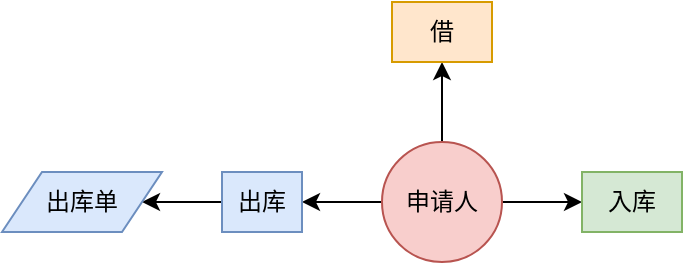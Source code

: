 <mxfile version="15.5.4" type="embed"><diagram id="C5RBs43oDa-KdzZeNtuy" name="出入库流程"><mxGraphModel dx="362" dy="259" grid="1" gridSize="10" guides="1" tooltips="1" connect="1" arrows="1" fold="1" page="1" pageScale="1" pageWidth="1169" pageHeight="1654" math="0" shadow="0"><root><mxCell id="WIyWlLk6GJQsqaUBKTNV-0"/><mxCell id="WIyWlLk6GJQsqaUBKTNV-1" parent="WIyWlLk6GJQsqaUBKTNV-0"/><mxCell id="1" value="" style="edgeStyle=orthogonalEdgeStyle;rounded=0;orthogonalLoop=1;jettySize=auto;html=1;" edge="1" parent="WIyWlLk6GJQsqaUBKTNV-1" source="BxBbRvxjBFWGLJxQWWaA-0" target="BxBbRvxjBFWGLJxQWWaA-5"><mxGeometry relative="1" as="geometry"/></mxCell><mxCell id="3" value="" style="edgeStyle=orthogonalEdgeStyle;rounded=0;orthogonalLoop=1;jettySize=auto;html=1;" edge="1" parent="WIyWlLk6GJQsqaUBKTNV-1" source="BxBbRvxjBFWGLJxQWWaA-0" target="2"><mxGeometry relative="1" as="geometry"/></mxCell><mxCell id="5" value="" style="edgeStyle=orthogonalEdgeStyle;rounded=0;orthogonalLoop=1;jettySize=auto;html=1;" edge="1" parent="WIyWlLk6GJQsqaUBKTNV-1" source="BxBbRvxjBFWGLJxQWWaA-0" target="4"><mxGeometry relative="1" as="geometry"/></mxCell><mxCell id="BxBbRvxjBFWGLJxQWWaA-0" value="申请人" style="ellipse;whiteSpace=wrap;html=1;aspect=fixed;fillColor=#f8cecc;strokeColor=#b85450;align=center;" parent="WIyWlLk6GJQsqaUBKTNV-1" vertex="1"><mxGeometry x="570" y="570" width="60" height="60" as="geometry"/></mxCell><mxCell id="14" value="" style="edgeStyle=orthogonalEdgeStyle;rounded=0;orthogonalLoop=1;jettySize=auto;html=1;" edge="1" parent="WIyWlLk6GJQsqaUBKTNV-1" source="BxBbRvxjBFWGLJxQWWaA-5" target="13"><mxGeometry relative="1" as="geometry"/></mxCell><mxCell id="BxBbRvxjBFWGLJxQWWaA-5" value="出库" style="rounded=0;whiteSpace=wrap;html=1;fillColor=#dae8fc;strokeColor=#6c8ebf;" parent="WIyWlLk6GJQsqaUBKTNV-1" vertex="1"><mxGeometry x="490" y="585" width="40" height="30" as="geometry"/></mxCell><mxCell id="2" value="借" style="rounded=0;whiteSpace=wrap;html=1;fillColor=#ffe6cc;strokeColor=#d79b00;imageHeight=24;imageWidth=24;" vertex="1" parent="WIyWlLk6GJQsqaUBKTNV-1"><mxGeometry x="575" y="500" width="50" height="30" as="geometry"/></mxCell><mxCell id="4" value="入库" style="rounded=0;whiteSpace=wrap;html=1;fillColor=#d5e8d4;strokeColor=#82b366;" vertex="1" parent="WIyWlLk6GJQsqaUBKTNV-1"><mxGeometry x="670.0" y="585" width="50" height="30" as="geometry"/></mxCell><mxCell id="13" value="出库单" style="shape=parallelogram;perimeter=parallelogramPerimeter;whiteSpace=wrap;html=1;fixedSize=1;align=center;fillColor=#dae8fc;strokeColor=#6c8ebf;" vertex="1" parent="WIyWlLk6GJQsqaUBKTNV-1"><mxGeometry x="380" y="585" width="80" height="30" as="geometry"/></mxCell></root></mxGraphModel></diagram></mxfile>